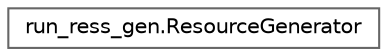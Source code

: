 digraph "Graphical Class Hierarchy"
{
 // LATEX_PDF_SIZE
  bgcolor="transparent";
  edge [fontname=Helvetica,fontsize=10,labelfontname=Helvetica,labelfontsize=10];
  node [fontname=Helvetica,fontsize=10,shape=box,height=0.2,width=0.4];
  rankdir="LR";
  Node0 [id="Node000000",label="run_ress_gen.ResourceGenerator",height=0.2,width=0.4,color="grey40", fillcolor="white", style="filled",URL="$classrun__ress__gen_1_1_resource_generator.html",tooltip=" "];
}

